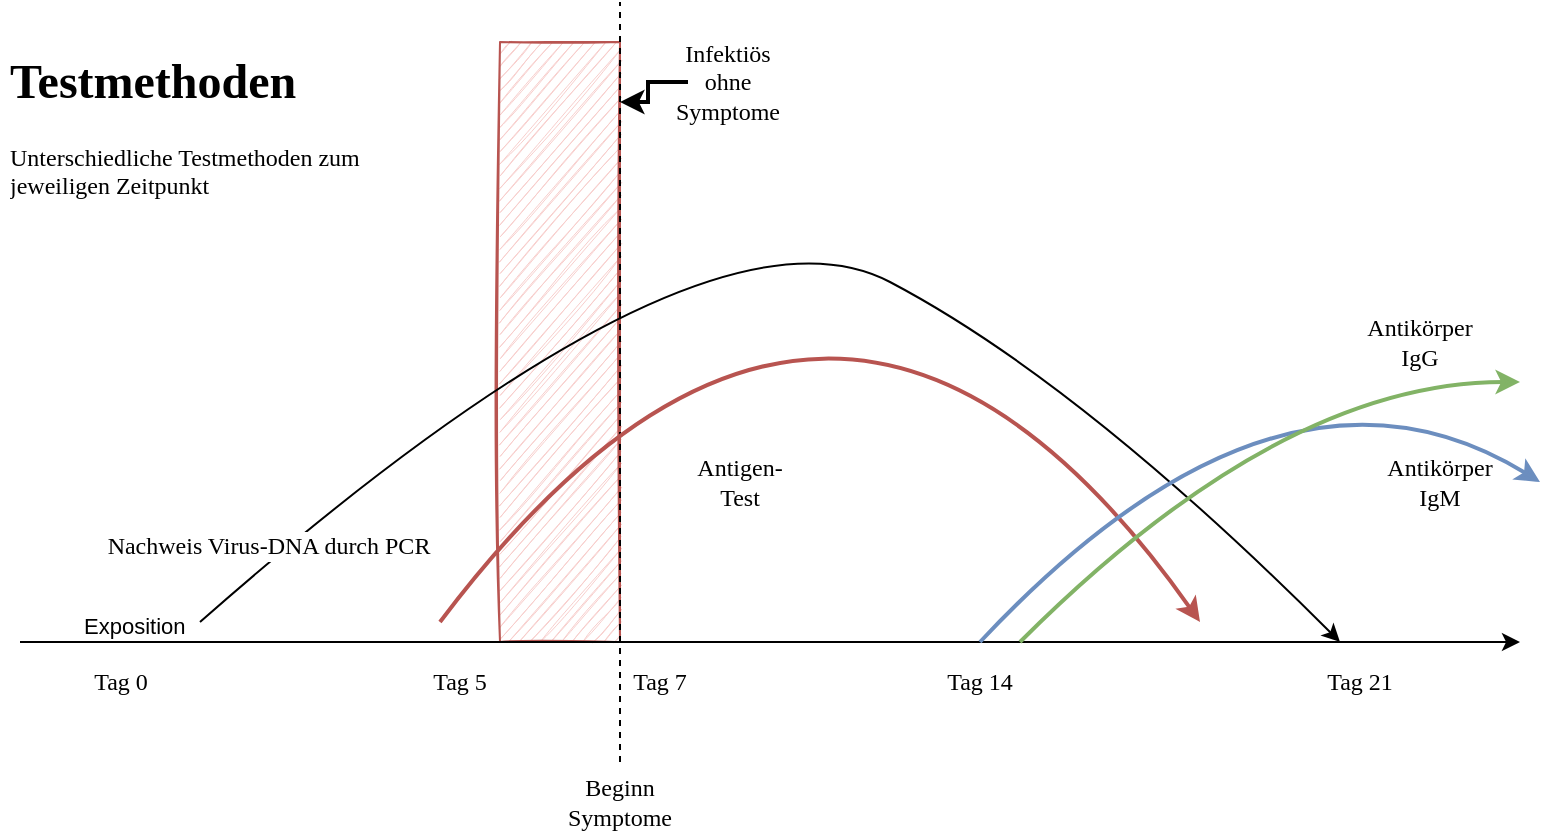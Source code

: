 <mxfile version="13.8.1" type="github"><diagram id="I13QSnIsGBPpUAzB9PyT" name="Page-1"><mxGraphModel dx="1422" dy="763" grid="1" gridSize="10" guides="1" tooltips="1" connect="1" arrows="1" fold="1" page="1" pageScale="1" pageWidth="827" pageHeight="1169" math="0" shadow="0"><root><mxCell id="0"/><mxCell id="1" parent="0"/><mxCell id="Mx9_9Knm9UHk2a_ZNlMr-21" value="" style="rounded=0;whiteSpace=wrap;html=1;fontFamily=Linux Libertine;fontSize=12;strokeColor=#b85450;fillColor=#F8CECC;sketch=1;glass=0;shadow=0;" vertex="1" parent="1"><mxGeometry x="300" y="160" width="60" height="300" as="geometry"/></mxCell><mxCell id="Mx9_9Knm9UHk2a_ZNlMr-3" value="Nachweis Virus-DNA durch PCR" style="curved=1;endArrow=classic;html=1;fontFamily=Linux Libertine;fontSize=12;" edge="1" parent="1"><mxGeometry x="-0.863" y="6" width="50" height="50" relative="1" as="geometry"><mxPoint x="150" y="450" as="sourcePoint"/><mxPoint x="720" y="460" as="targetPoint"/><Array as="points"><mxPoint x="400" y="230"/><mxPoint x="590" y="330"/></Array><mxPoint as="offset"/></mxGeometry></mxCell><mxCell id="Mx9_9Knm9UHk2a_ZNlMr-4" value="Tag 0" style="endArrow=classic;html=1;fontFamily=Linux Libertine;fontSize=12;" edge="1" parent="1"><mxGeometry x="-0.867" y="-20" relative="1" as="geometry"><mxPoint x="60" y="460" as="sourcePoint"/><mxPoint x="810" y="460" as="targetPoint"/><mxPoint as="offset"/></mxGeometry></mxCell><mxCell id="Mx9_9Knm9UHk2a_ZNlMr-6" value="Exposition" style="edgeLabel;resizable=0;html=1;align=left;verticalAlign=bottom;" connectable="0" vertex="1" parent="Mx9_9Knm9UHk2a_ZNlMr-4"><mxGeometry x="-1" relative="1" as="geometry"><mxPoint x="30" as="offset"/></mxGeometry></mxCell><mxCell id="Mx9_9Knm9UHk2a_ZNlMr-8" value="" style="endArrow=none;dashed=1;html=1;" edge="1" parent="1"><mxGeometry width="50" height="50" relative="1" as="geometry"><mxPoint x="360" y="520" as="sourcePoint"/><mxPoint x="360" y="140" as="targetPoint"/></mxGeometry></mxCell><mxCell id="Mx9_9Knm9UHk2a_ZNlMr-9" value="Tag 7" style="text;html=1;strokeColor=none;fillColor=none;align=center;verticalAlign=middle;whiteSpace=wrap;rounded=0;fontFamily=Linux Libertine;" vertex="1" parent="1"><mxGeometry x="360" y="470" width="40" height="20" as="geometry"/></mxCell><mxCell id="Mx9_9Knm9UHk2a_ZNlMr-10" value="Tag 14" style="text;html=1;strokeColor=none;fillColor=none;align=center;verticalAlign=middle;whiteSpace=wrap;rounded=0;fontFamily=Linux Libertine;" vertex="1" parent="1"><mxGeometry x="520" y="470" width="40" height="20" as="geometry"/></mxCell><mxCell id="Mx9_9Knm9UHk2a_ZNlMr-11" value="Beginn Symptome" style="text;html=1;strokeColor=none;fillColor=none;align=center;verticalAlign=middle;whiteSpace=wrap;rounded=0;fontFamily=Linux Biolinum;" vertex="1" parent="1"><mxGeometry x="340" y="530" width="40" height="20" as="geometry"/></mxCell><mxCell id="Mx9_9Knm9UHk2a_ZNlMr-12" value="" style="curved=1;endArrow=classic;html=1;fillColor=#f8cecc;strokeColor=#b85450;strokeWidth=2;" edge="1" parent="1"><mxGeometry width="50" height="50" relative="1" as="geometry"><mxPoint x="270" y="450" as="sourcePoint"/><mxPoint x="650" y="450" as="targetPoint"/><Array as="points"><mxPoint x="466" y="190"/></Array></mxGeometry></mxCell><mxCell id="Mx9_9Knm9UHk2a_ZNlMr-13" value="Antigen-Test" style="text;html=1;strokeColor=none;fillColor=none;align=center;verticalAlign=middle;whiteSpace=wrap;rounded=0;fontFamily=Linux Biolinum;" vertex="1" parent="1"><mxGeometry x="400" y="370" width="40" height="20" as="geometry"/></mxCell><mxCell id="Mx9_9Knm9UHk2a_ZNlMr-14" value="" style="curved=1;endArrow=classic;html=1;fillColor=#dae8fc;strokeColor=#6c8ebf;strokeWidth=2;" edge="1" parent="1"><mxGeometry width="50" height="50" relative="1" as="geometry"><mxPoint x="540" y="460" as="sourcePoint"/><mxPoint x="820" y="380" as="targetPoint"/><Array as="points"><mxPoint x="690" y="300"/></Array></mxGeometry></mxCell><mxCell id="Mx9_9Knm9UHk2a_ZNlMr-15" value="Antikörper IgM" style="text;html=1;strokeColor=none;fillColor=none;align=center;verticalAlign=middle;whiteSpace=wrap;rounded=0;fontFamily=Linux Libertine;" vertex="1" parent="1"><mxGeometry x="750" y="370" width="40" height="20" as="geometry"/></mxCell><mxCell id="Mx9_9Knm9UHk2a_ZNlMr-16" value="" style="curved=1;endArrow=classic;html=1;fillColor=#d5e8d4;strokeColor=#82b366;strokeWidth=2;" edge="1" parent="1"><mxGeometry width="50" height="50" relative="1" as="geometry"><mxPoint x="560" y="460" as="sourcePoint"/><mxPoint x="810" y="330" as="targetPoint"/><Array as="points"><mxPoint x="690" y="330"/></Array></mxGeometry></mxCell><mxCell id="Mx9_9Knm9UHk2a_ZNlMr-17" value="Antikörper IgG" style="text;html=1;strokeColor=none;fillColor=none;align=center;verticalAlign=middle;whiteSpace=wrap;rounded=0;fontFamily=Linux Libertine;" vertex="1" parent="1"><mxGeometry x="740" y="300" width="40" height="20" as="geometry"/></mxCell><mxCell id="Mx9_9Knm9UHk2a_ZNlMr-18" value="Tag 5" style="text;html=1;strokeColor=none;fillColor=none;align=center;verticalAlign=middle;whiteSpace=wrap;rounded=0;fontFamily=Linux Libertine;" vertex="1" parent="1"><mxGeometry x="260" y="470" width="40" height="20" as="geometry"/></mxCell><mxCell id="Mx9_9Knm9UHk2a_ZNlMr-19" value="Tag 21" style="text;html=1;strokeColor=none;fillColor=none;align=center;verticalAlign=middle;whiteSpace=wrap;rounded=0;fontFamily=Linux Libertine;" vertex="1" parent="1"><mxGeometry x="710" y="470" width="40" height="20" as="geometry"/></mxCell><mxCell id="Mx9_9Knm9UHk2a_ZNlMr-20" value="&lt;h1&gt;&lt;font face=&quot;Linux Biolinum&quot;&gt;Testmethoden&lt;/font&gt;&lt;/h1&gt;&lt;p&gt;Unterschiedliche Testmethoden zum jeweiligen Zeitpunkt&lt;br&gt;&lt;/p&gt;" style="text;html=1;strokeColor=none;fillColor=none;spacing=5;spacingTop=-20;whiteSpace=wrap;overflow=hidden;rounded=0;fontFamily=Linux Libertine;fontSize=12;" vertex="1" parent="1"><mxGeometry x="50" y="160" width="190" height="120" as="geometry"/></mxCell><mxCell id="Mx9_9Knm9UHk2a_ZNlMr-25" value="" style="edgeStyle=orthogonalEdgeStyle;rounded=0;orthogonalLoop=1;jettySize=auto;html=1;strokeWidth=2;fontFamily=Linux Libertine;fontSize=12;" edge="1" parent="1" source="Mx9_9Knm9UHk2a_ZNlMr-24" target="Mx9_9Knm9UHk2a_ZNlMr-21"><mxGeometry relative="1" as="geometry"><Array as="points"><mxPoint x="374" y="180"/><mxPoint x="374" y="190"/></Array></mxGeometry></mxCell><mxCell id="Mx9_9Knm9UHk2a_ZNlMr-24" value="Infektiös ohne Symptome" style="text;html=1;strokeColor=none;fillColor=none;align=center;verticalAlign=middle;whiteSpace=wrap;rounded=0;shadow=0;glass=0;sketch=1;fontFamily=Linux Libertine;fontSize=12;" vertex="1" parent="1"><mxGeometry x="394" y="170" width="40" height="20" as="geometry"/></mxCell></root></mxGraphModel></diagram></mxfile>